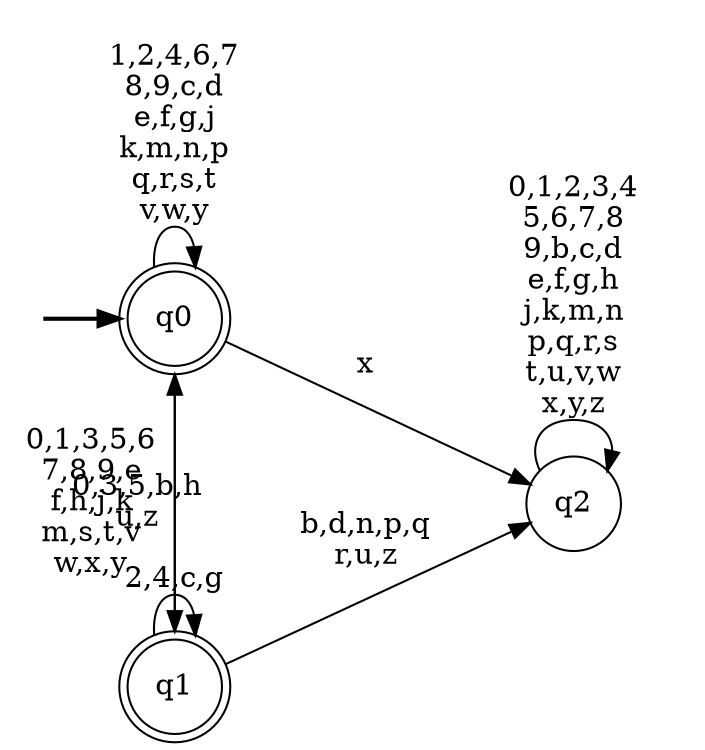digraph BlueStar {
__start0 [style = invis, shape = none, label = "", width = 0, height = 0];

rankdir=LR;
size="8,5";

s0 [style="rounded,filled", color="black", fillcolor="white" shape="doublecircle", label="q0"];
s1 [style="rounded,filled", color="black", fillcolor="white" shape="doublecircle", label="q1"];
s2 [style="filled", color="black", fillcolor="white" shape="circle", label="q2"];
subgraph cluster_main { 
	graph [pad=".75", ranksep="0.15", nodesep="0.15"];
	 style=invis; 
	__start0 -> s0 [penwidth=2];
}
s0 -> s0 [label="1,2,4,6,7\n8,9,c,d\ne,f,g,j\nk,m,n,p\nq,r,s,t\nv,w,y"];
s0 -> s1 [label="0,3,5,b,h\nu,z"];
s0 -> s2 [label="x"];
s1 -> s0 [label="0,1,3,5,6\n7,8,9,e\nf,h,j,k\nm,s,t,v\nw,x,y"];
s1 -> s1 [label="2,4,c,g"];
s1 -> s2 [label="b,d,n,p,q\nr,u,z"];
s2 -> s2 [label="0,1,2,3,4\n5,6,7,8\n9,b,c,d\ne,f,g,h\nj,k,m,n\np,q,r,s\nt,u,v,w\nx,y,z"];

}